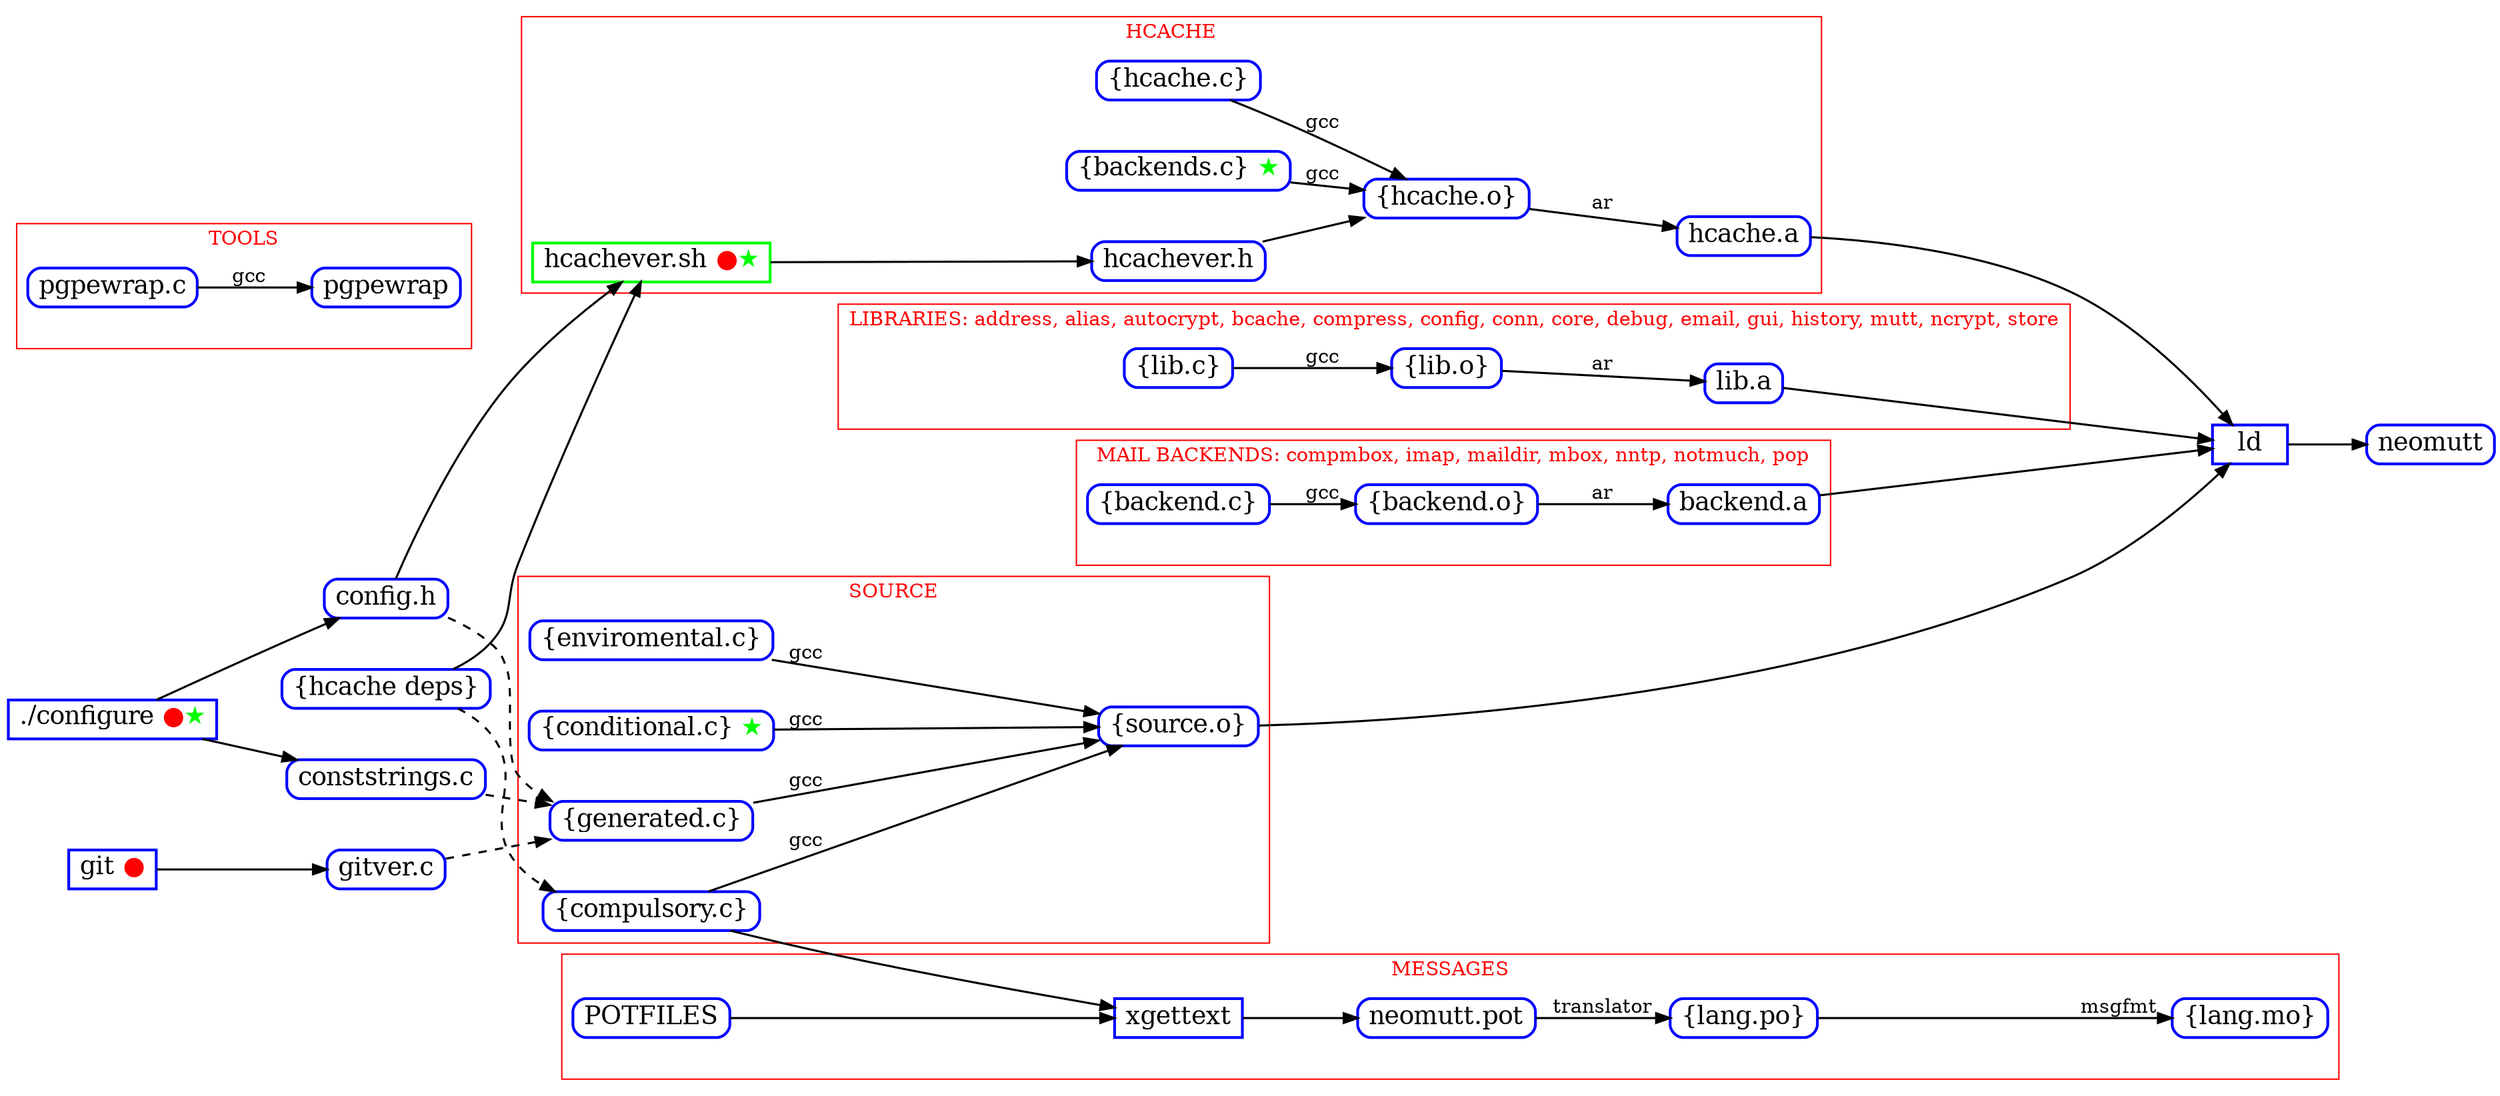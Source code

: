 digraph build {
	graph [
		rankdir="LR"
		nodesep="0.5"
		ranksep="0.3"
	];

	node [
		shape="Mrecord"
		style="solid"
		height="0.2"
		penwidth="2.0"
		color="blue"
		fontcolor="black"
		fontsize="18"
	];

	edge [
		penwidth="1.5"
		color="#000000"
		arrowsize="1.0"
	];


	config_h         [ label="config.h"            ]
	conststrings_c   [ label="conststrings.c"      ]
	gitver_c         [ label="gitver.c"            ]
	mutt_h           [ label="\{hcache deps\}"     ]

	dot_configure [ label=<./configure <font color="red">●</font><font color="green">★</font>> shape="box" ]
	git           [ label=<git <font color="red">●</font>> shape="box" ]
	ld_mutt       [ label="ld" shape="box" ]

	lots_obj -> ld_mutt
	ld_mutt -> neomutt

	dot_configure -> config_h
	config_h -> generated [ style="dashed" ]

	dot_configure -> conststrings_c
	conststrings_c -> generated [ style="dashed" ]

	git -> gitver_c
	gitver_c -> generated [ style="dashed" ]

	config_h -> hcachever_sh
	mutt_h -> hcachever_sh
	mutt_h -> compulsory [ style="dashed" ]

	subgraph cluster_libraries {
		fontcolor="red"
		label="LIBRARIES: address, alias, autocrypt, bcache, compress, config, conn, core, debug, email, gui, history, mutt, ncrypt, store"
		color="#ff0000"

		lots_lib_c [ label="\{lib.c\}" ]
		lots_lib_o [ label="\{lib.o\}" ]
		lib_a      [ label="lib.a" ]

		lots_lib_c -> lots_lib_o [ label="gcc" ]
		lots_lib_o -> lib_a      [ label="ar" ]
	}

	subgraph cluster_backends {
		fontcolor="red"
		label="MAIL BACKENDS: compmbox, imap, maildir, mbox, nntp, notmuch, pop"
		color="#ff0000"

		lots_backend_c [ label="\{backend.c\}" ]
		lots_backend_o [ label="\{backend.o\}" ]
		backend_a      [ label="backend.a"  ]

		lots_backend_c -> lots_backend_o [ label="gcc" ]
		lots_backend_o -> backend_a      [ label="ar" ]
	}

	subgraph cluster_hcache {
		fontcolor="red"
		label="HCACHE"
		color="#ff0000"

		lots_hcache_c [ label="\{hcache.c\}"                                                                                  ]
		lots_hcache_o [ label="\{hcache.o\}"                                                                                  ]
		backends_c    [ label=<\{backends.c\} <font color="green">★</font>>                                                   ]
		hcachever_h   [ label="hcachever.h"                                                                                   ]
		hcachever_sh  [ label=<hcachever.sh <font color="red">●</font><font color="green">★</font>> color="green" shape="box" ]
		hcache_a      [ label="hcache.a"                                                                                      ]

		hcachever_sh  -> hcachever_h
		hcachever_h   -> lots_hcache_o
		backends_c    -> lots_hcache_o [ label="gcc" ]
		lots_hcache_c -> lots_hcache_o [ label="gcc" ]
		lots_hcache_o -> hcache_a      [ label="ar"  ]
	}

	subgraph cluster_source {
		fontcolor="red"
		label="SOURCE"
		color="#ff0000"

		compulsory   [ label="\{compulsory.c\}"                               ]
		conditional  [ label=<\{conditional.c\} <font color="green">★</font>> ]
		enviromental [ label="\{enviromental.c\}"                             ]
		generated    [ label="\{generated.c\}"                                ]
		lots_obj     [ label="\{source.o\}"                                   ]

		compulsory   -> lots_obj [ label="gcc" ]
		conditional  -> lots_obj [ label="gcc" ]
		enviromental -> lots_obj [ label="gcc" ]
		generated    -> lots_obj [ label="gcc" ]
	}

	subgraph cluster_messages {
		fontcolor="red"
		label="MESSAGES"
		color="#ff0000"

		lots_mo          [ label="\{lang.mo\}"          ]
		lots_po          [ label="\{lang.po\}"          ]
		neomutt_pot      [ label="neomutt.pot"          ]
		xgettext         [ label="xgettext" shape="box" ]

		POTFILES         -> xgettext
		compulsory       -> xgettext
		xgettext         -> neomutt_pot
		neomutt_pot      -> lots_po [ label="translator" ]
		lots_po          -> lots_mo [ label="msgfmt" ]
	}

	subgraph cluster_tools {
		fontcolor="red"
		label="TOOLS"
		color="#ff0000"

		pgpewrap_src [ label="pgpewrap.c" ]
		pgpewrap_src -> pgpewrap [ label="gcc" ]
	}

	hcache_a  -> ld_mutt
	lib_a     -> ld_mutt
	backend_a -> ld_mutt
}
